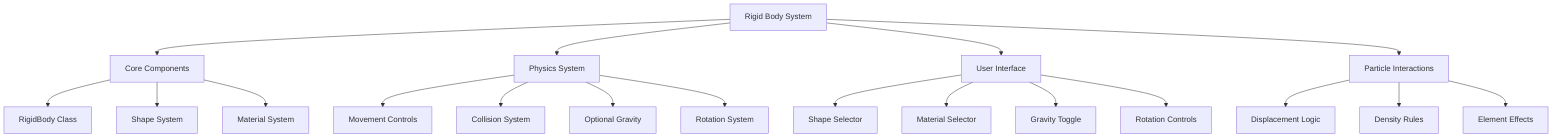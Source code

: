 flowchart TB
    A[Rigid Body System] --> B[Core Components]
    A --> C[Physics System]
    A --> D[User Interface]
    A --> E[Particle Interactions]

    B --> B1[RigidBody Class]
    B --> B2[Shape System]
    B --> B3[Material System]

    C --> C1[Movement Controls]
    C --> C2[Collision System]
    C --> C3[Optional Gravity]
    C --> C4[Rotation System]

    D --> D1[Shape Selector]
    D --> D2[Material Selector]
    D --> D3[Gravity Toggle]
    D --> D4[Rotation Controls]

    E --> E1[Displacement Logic]
    E --> E2[Density Rules]
    E --> E3[Element Effects]